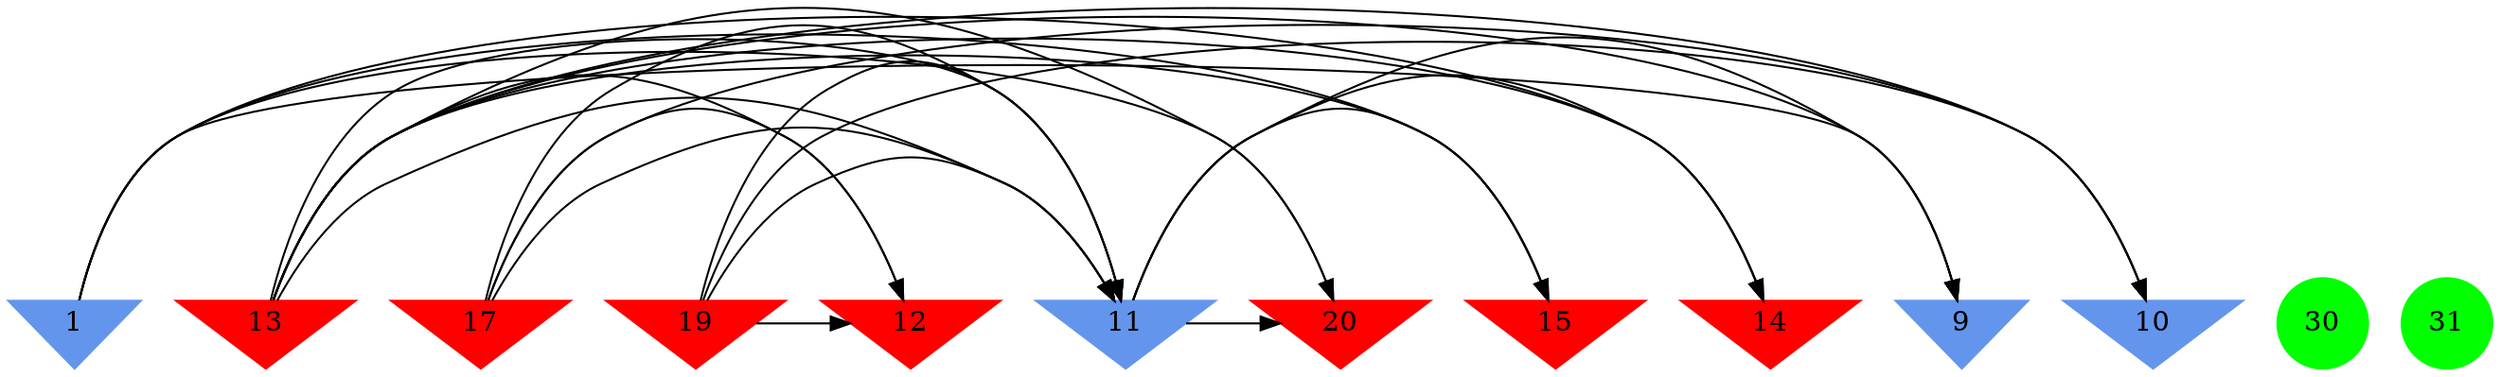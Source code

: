 digraph brain {
	ranksep=2.0;
	1 [shape=invtriangle,style=filled,color=cornflowerblue];
	9 [shape=invtriangle,style=filled,color=cornflowerblue];
	10 [shape=invtriangle,style=filled,color=cornflowerblue];
	11 [shape=invtriangle,style=filled,color=cornflowerblue];
	12 [shape=invtriangle,style=filled,color=red];
	13 [shape=invtriangle,style=filled,color=red];
	14 [shape=invtriangle,style=filled,color=red];
	15 [shape=invtriangle,style=filled,color=red];
	17 [shape=invtriangle,style=filled,color=red];
	19 [shape=invtriangle,style=filled,color=red];
	20 [shape=invtriangle,style=filled,color=red];
	30 [shape=circle,style=filled,color=green];
	31 [shape=circle,style=filled,color=green];
	19	->	12;
	19	->	11;
	19	->	10;
	19	->	11;
	13	->	12;
	13	->	11;
	13	->	10;
	13	->	11;
	17	->	12;
	17	->	11;
	17	->	10;
	17	->	11;
	11	->	15;
	11	->	20;
	11	->	14;
	11	->	9;
	1	->	15;
	1	->	20;
	1	->	14;
	1	->	9;
	13	->	15;
	13	->	20;
	13	->	14;
	13	->	9;
	{ rank=same; 1; 9; 10; 11; 12; 13; 14; 15; 17; 19; 20; }
	{ rank=same; }
	{ rank=same; 30; 31; }
}
